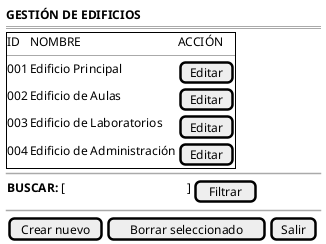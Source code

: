 @startsalt abrirEdificios-wireframe
{ 
<b>GESTIÓN DE EDIFICIOS</b>  
===
{+  ID | NOMBRE | ACCIÓN
  --|--|--
  001 | Edificio Principal | [Editar]
  002 | Edificio de Aulas | [Editar]
  003 | Edificio de Laboratorios | [Editar]
  004 | Edificio de Administración | [Editar]
  }
  ~~
  {<b>BUSCAR:</b> [                                       ] | [Filtrar]}
  ~~
  {[Crear nuevo] | [Borrar seleccionado] | [Salir]}
}

@endsalt